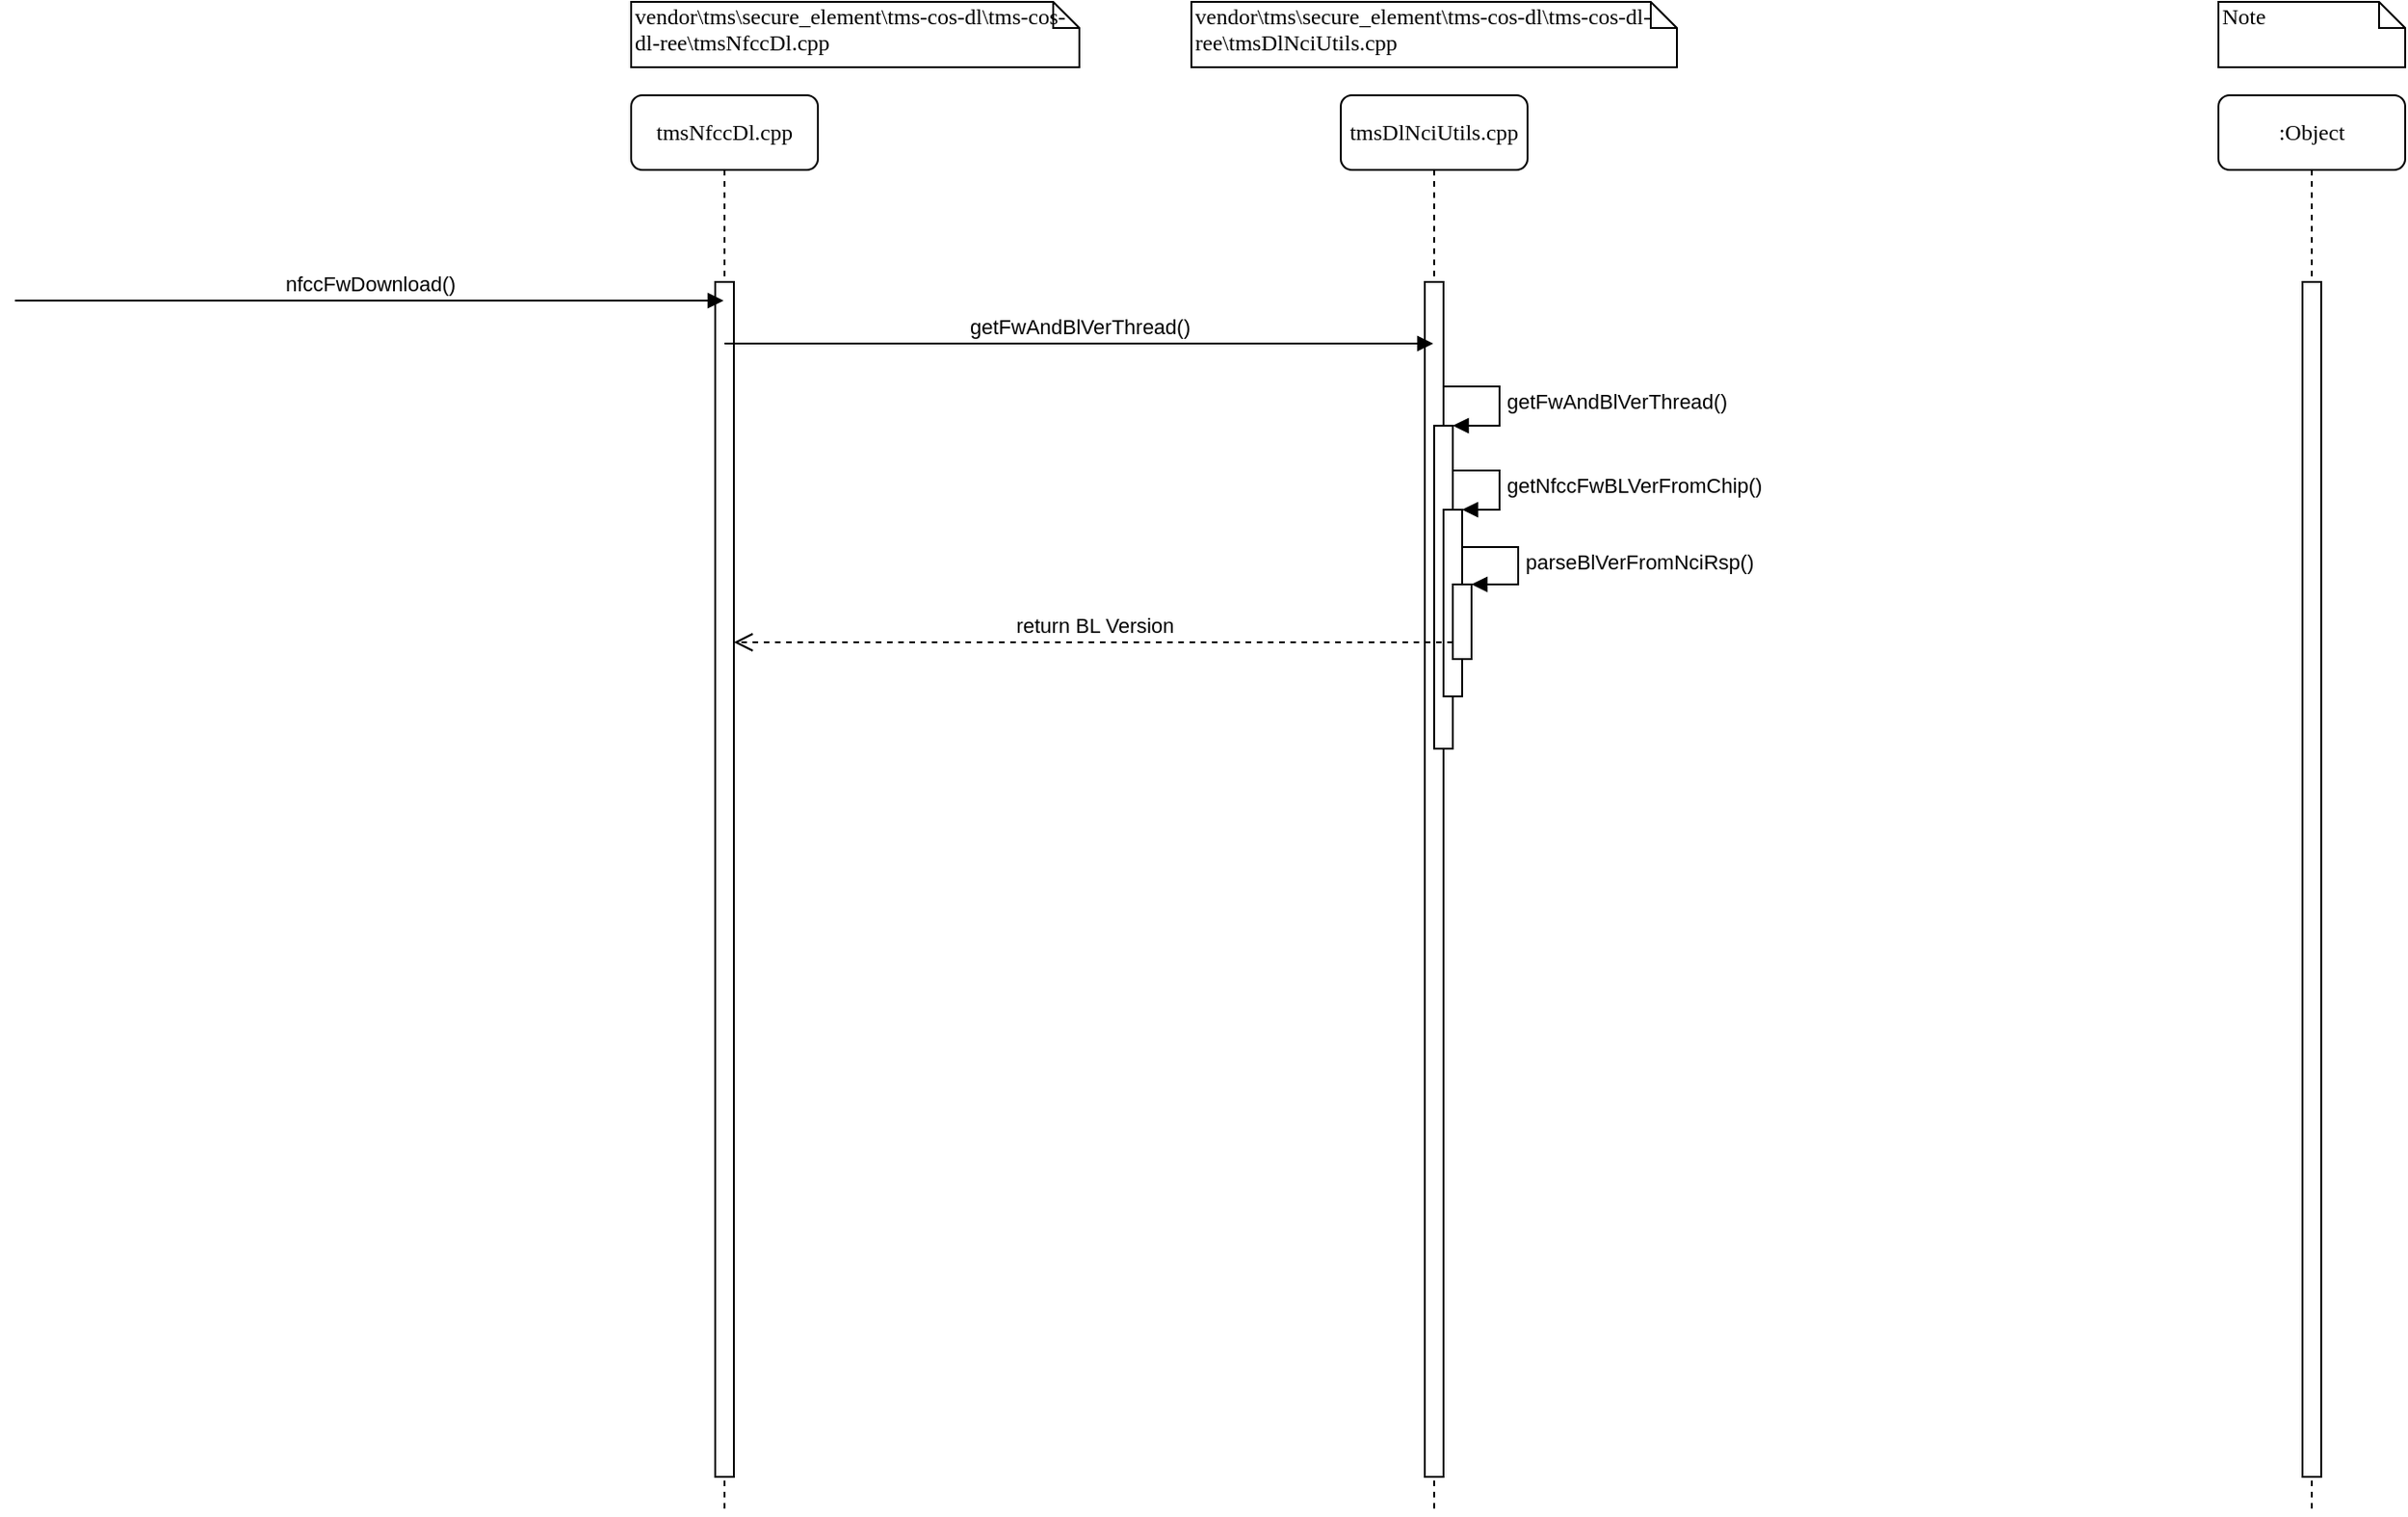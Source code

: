 <mxfile version="20.0.3" type="github">
  <diagram name="Page-1" id="13e1069c-82ec-6db2-03f1-153e76fe0fe0">
    <mxGraphModel dx="2285" dy="641" grid="1" gridSize="10" guides="1" tooltips="1" connect="1" arrows="1" fold="1" page="1" pageScale="1" pageWidth="1100" pageHeight="850" background="none" math="0" shadow="0">
      <root>
        <mxCell id="0" />
        <mxCell id="1" parent="0" />
        <mxCell id="7baba1c4bc27f4b0-2" value=":Object" style="shape=umlLifeline;perimeter=lifelinePerimeter;whiteSpace=wrap;html=1;container=1;collapsible=0;recursiveResize=0;outlineConnect=0;rounded=1;shadow=0;comic=0;labelBackgroundColor=none;strokeWidth=1;fontFamily=Verdana;fontSize=12;align=center;" parent="1" vertex="1">
          <mxGeometry x="570" y="80" width="100" height="760" as="geometry" />
        </mxCell>
        <mxCell id="7baba1c4bc27f4b0-10" value="" style="html=1;points=[];perimeter=orthogonalPerimeter;rounded=0;shadow=0;comic=0;labelBackgroundColor=none;strokeWidth=1;fontFamily=Verdana;fontSize=12;align=center;" parent="7baba1c4bc27f4b0-2" vertex="1">
          <mxGeometry x="45" y="100" width="10" height="640" as="geometry" />
        </mxCell>
        <mxCell id="7baba1c4bc27f4b0-8" value="tmsDlNciUtils.cpp" style="shape=umlLifeline;perimeter=lifelinePerimeter;whiteSpace=wrap;html=1;container=1;collapsible=0;recursiveResize=0;outlineConnect=0;rounded=1;shadow=0;comic=0;labelBackgroundColor=none;strokeWidth=1;fontFamily=Verdana;fontSize=12;align=center;" parent="1" vertex="1">
          <mxGeometry x="100" y="80" width="100" height="760" as="geometry" />
        </mxCell>
        <mxCell id="7baba1c4bc27f4b0-9" value="" style="html=1;points=[];perimeter=orthogonalPerimeter;rounded=0;shadow=0;comic=0;labelBackgroundColor=none;strokeWidth=1;fontFamily=Verdana;fontSize=12;align=center;" parent="7baba1c4bc27f4b0-8" vertex="1">
          <mxGeometry x="45" y="100" width="10" height="640" as="geometry" />
        </mxCell>
        <mxCell id="Ku6d6TWkNU5Iu4rAbxKe-7" value="" style="html=1;points=[];perimeter=orthogonalPerimeter;" vertex="1" parent="7baba1c4bc27f4b0-8">
          <mxGeometry x="50" y="177" width="10" height="173" as="geometry" />
        </mxCell>
        <mxCell id="Ku6d6TWkNU5Iu4rAbxKe-8" value="getFwAndBlVerThread()" style="edgeStyle=orthogonalEdgeStyle;html=1;align=left;spacingLeft=2;endArrow=block;rounded=0;entryX=1;entryY=0;" edge="1" target="Ku6d6TWkNU5Iu4rAbxKe-7" parent="7baba1c4bc27f4b0-8">
          <mxGeometry relative="1" as="geometry">
            <mxPoint x="55" y="156" as="sourcePoint" />
            <Array as="points">
              <mxPoint x="85" y="156" />
            </Array>
          </mxGeometry>
        </mxCell>
        <mxCell id="Ku6d6TWkNU5Iu4rAbxKe-10" value="" style="html=1;points=[];perimeter=orthogonalPerimeter;" vertex="1" parent="7baba1c4bc27f4b0-8">
          <mxGeometry x="55" y="222" width="10" height="100" as="geometry" />
        </mxCell>
        <mxCell id="Ku6d6TWkNU5Iu4rAbxKe-11" value="getNfccFwBLVerFromChip()" style="edgeStyle=orthogonalEdgeStyle;html=1;align=left;spacingLeft=2;endArrow=block;rounded=0;entryX=1;entryY=0;" edge="1" target="Ku6d6TWkNU5Iu4rAbxKe-10" parent="7baba1c4bc27f4b0-8">
          <mxGeometry relative="1" as="geometry">
            <mxPoint x="60" y="201" as="sourcePoint" />
            <Array as="points">
              <mxPoint x="85" y="201" />
              <mxPoint x="85" y="222" />
            </Array>
          </mxGeometry>
        </mxCell>
        <mxCell id="Ku6d6TWkNU5Iu4rAbxKe-12" value="" style="html=1;points=[];perimeter=orthogonalPerimeter;" vertex="1" parent="7baba1c4bc27f4b0-8">
          <mxGeometry x="60" y="262" width="10" height="40" as="geometry" />
        </mxCell>
        <mxCell id="Ku6d6TWkNU5Iu4rAbxKe-13" value="parseBlVerFromNciRsp()" style="edgeStyle=orthogonalEdgeStyle;html=1;align=left;spacingLeft=2;endArrow=block;rounded=0;entryX=1;entryY=0;" edge="1" target="Ku6d6TWkNU5Iu4rAbxKe-12" parent="7baba1c4bc27f4b0-8">
          <mxGeometry relative="1" as="geometry">
            <mxPoint x="65" y="242" as="sourcePoint" />
            <Array as="points">
              <mxPoint x="95" y="242" />
            </Array>
          </mxGeometry>
        </mxCell>
        <mxCell id="7baba1c4bc27f4b0-40" value="vendor\tms\secure_element\tms-cos-dl\tms-cos-dl-ree\tmsDlNciUtils.cpp" style="shape=note;whiteSpace=wrap;html=1;size=14;verticalAlign=top;align=left;spacingTop=-6;rounded=0;shadow=0;comic=0;labelBackgroundColor=none;strokeWidth=1;fontFamily=Verdana;fontSize=12" parent="1" vertex="1">
          <mxGeometry x="20" y="30" width="260" height="35" as="geometry" />
        </mxCell>
        <mxCell id="7baba1c4bc27f4b0-41" value="Note" style="shape=note;whiteSpace=wrap;html=1;size=14;verticalAlign=top;align=left;spacingTop=-6;rounded=0;shadow=0;comic=0;labelBackgroundColor=none;strokeWidth=1;fontFamily=Verdana;fontSize=12" parent="1" vertex="1">
          <mxGeometry x="570" y="30" width="100" height="35" as="geometry" />
        </mxCell>
        <mxCell id="Ku6d6TWkNU5Iu4rAbxKe-1" value="tmsNfccDl.cpp" style="shape=umlLifeline;perimeter=lifelinePerimeter;whiteSpace=wrap;html=1;container=1;collapsible=0;recursiveResize=0;outlineConnect=0;rounded=1;shadow=0;comic=0;labelBackgroundColor=none;strokeWidth=1;fontFamily=Verdana;fontSize=12;align=center;" vertex="1" parent="1">
          <mxGeometry x="-280" y="80" width="100" height="760" as="geometry" />
        </mxCell>
        <mxCell id="Ku6d6TWkNU5Iu4rAbxKe-2" value="" style="html=1;points=[];perimeter=orthogonalPerimeter;rounded=0;shadow=0;comic=0;labelBackgroundColor=none;strokeWidth=1;fontFamily=Verdana;fontSize=12;align=center;" vertex="1" parent="Ku6d6TWkNU5Iu4rAbxKe-1">
          <mxGeometry x="45" y="100" width="10" height="640" as="geometry" />
        </mxCell>
        <mxCell id="Ku6d6TWkNU5Iu4rAbxKe-6" value="&lt;span style=&quot;text-align: left;&quot;&gt;getFwAndBlVerThread()&lt;/span&gt;" style="html=1;verticalAlign=bottom;endArrow=block;rounded=0;" edge="1" parent="Ku6d6TWkNU5Iu4rAbxKe-1">
          <mxGeometry width="80" relative="1" as="geometry">
            <mxPoint x="50" y="133" as="sourcePoint" />
            <mxPoint x="429.5" y="133" as="targetPoint" />
          </mxGeometry>
        </mxCell>
        <mxCell id="Ku6d6TWkNU5Iu4rAbxKe-3" value="vendor\tms\secure_element\tms-cos-dl\tms-cos-dl-ree\tmsNfccDl.cpp" style="shape=note;whiteSpace=wrap;html=1;size=14;verticalAlign=top;align=left;spacingTop=-6;rounded=0;shadow=0;comic=0;labelBackgroundColor=none;strokeWidth=1;fontFamily=Verdana;fontSize=12" vertex="1" parent="1">
          <mxGeometry x="-280" y="30" width="240" height="35" as="geometry" />
        </mxCell>
        <mxCell id="Ku6d6TWkNU5Iu4rAbxKe-9" value="nfccFwDownload()" style="html=1;verticalAlign=bottom;endArrow=block;rounded=0;" edge="1" parent="1">
          <mxGeometry width="80" relative="1" as="geometry">
            <mxPoint x="-610" y="190" as="sourcePoint" />
            <mxPoint x="-230.5" y="190" as="targetPoint" />
          </mxGeometry>
        </mxCell>
        <mxCell id="Ku6d6TWkNU5Iu4rAbxKe-15" value="return BL Version" style="html=1;verticalAlign=bottom;endArrow=open;dashed=1;endSize=8;rounded=0;" edge="1" parent="1" source="Ku6d6TWkNU5Iu4rAbxKe-12">
          <mxGeometry relative="1" as="geometry">
            <mxPoint x="160" y="373" as="sourcePoint" />
            <mxPoint x="-225" y="373" as="targetPoint" />
          </mxGeometry>
        </mxCell>
      </root>
    </mxGraphModel>
  </diagram>
</mxfile>

